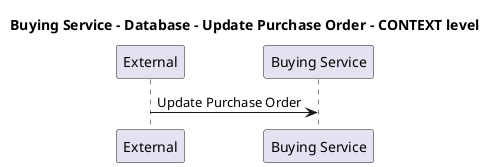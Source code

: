 @startuml

title Buying Service - Database - Update Purchase Order - CONTEXT level

participant "External" as C4InterFlow.SoftwareSystems.ExternalSystem
participant "Buying Service" as ECommercePlatform.SoftwareSystems.BuyingService

C4InterFlow.SoftwareSystems.ExternalSystem -> ECommercePlatform.SoftwareSystems.BuyingService : Update Purchase Order


@enduml
